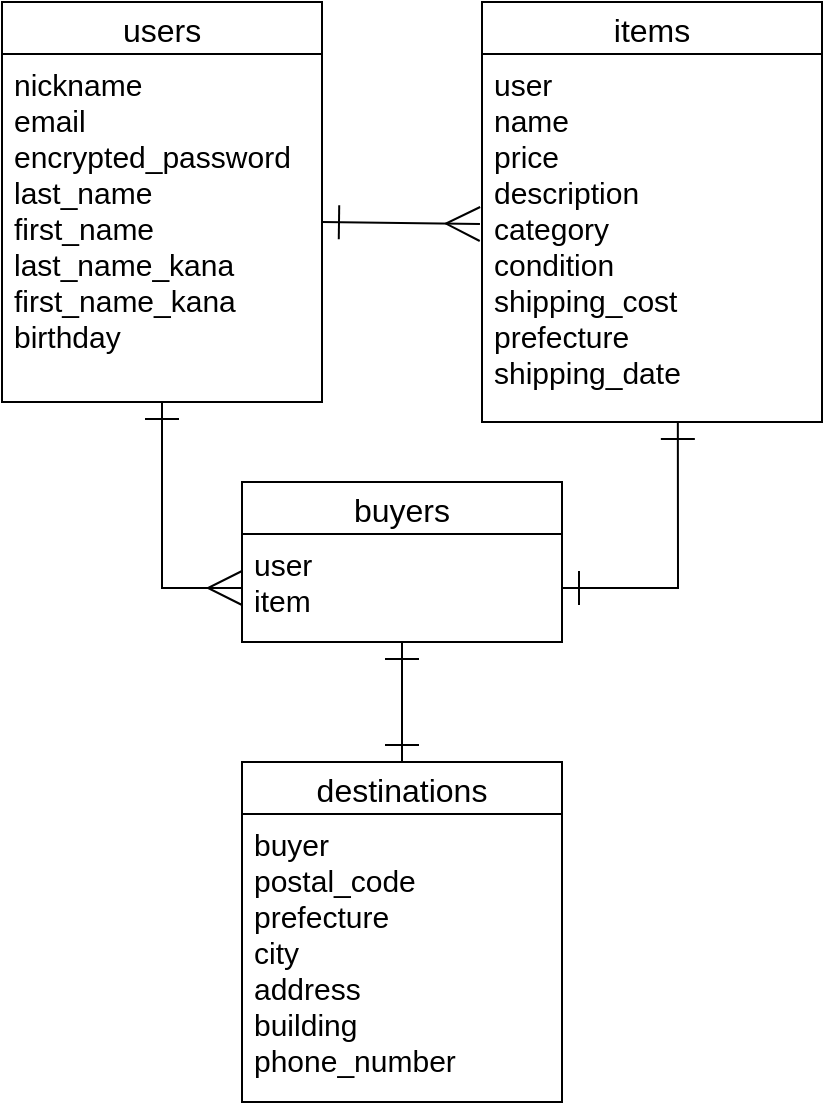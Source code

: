 <mxfile>
    <diagram id="bP4G1HucyhWk08Ag6jhm" name="ページ1">
        <mxGraphModel dx="696" dy="1358" grid="1" gridSize="10" guides="1" tooltips="1" connect="1" arrows="1" fold="1" page="1" pageScale="1" pageWidth="827" pageHeight="1169" math="0" shadow="0">
            <root>
                <mxCell id="0"/>
                <mxCell id="1" parent="0"/>
                <mxCell id="2" value="users" style="swimlane;fontStyle=0;childLayout=stackLayout;horizontal=1;startSize=26;horizontalStack=0;resizeParent=1;resizeParentMax=0;resizeLast=0;collapsible=1;marginBottom=0;align=center;fontSize=16;" parent="1" vertex="1">
                    <mxGeometry x="40" y="-600" width="160" height="200" as="geometry"/>
                </mxCell>
                <mxCell id="3" value="nickname&#10;email&#10;encrypted_password&#10;last_name&#10;first_name&#10;last_name_kana&#10;first_name_kana&#10;birthday" style="text;strokeColor=none;fillColor=none;spacingLeft=4;spacingRight=4;overflow=hidden;rotatable=0;points=[[0,0.5],[1,0.5]];portConstraint=eastwest;fontSize=15;" parent="2" vertex="1">
                    <mxGeometry y="26" width="160" height="174" as="geometry"/>
                </mxCell>
                <mxCell id="39" value="items" style="swimlane;fontStyle=0;childLayout=stackLayout;horizontal=1;startSize=26;horizontalStack=0;resizeParent=1;resizeParentMax=0;resizeLast=0;collapsible=1;marginBottom=0;align=center;fontSize=16;" parent="1" vertex="1">
                    <mxGeometry x="280" y="-600" width="170" height="210" as="geometry"/>
                </mxCell>
                <mxCell id="40" value="user&#10;name&#10;price&#10;description&#10;category&#10;condition&#10;shipping_cost&#10;prefecture&#10;shipping_date" style="text;strokeColor=none;fillColor=none;spacingLeft=4;spacingRight=4;overflow=hidden;rotatable=0;points=[[0,0.5],[1,0.5]];portConstraint=eastwest;fontSize=15;" parent="39" vertex="1">
                    <mxGeometry y="26" width="170" height="184" as="geometry"/>
                </mxCell>
                <mxCell id="44" value="buyers" style="swimlane;fontStyle=0;childLayout=stackLayout;horizontal=1;startSize=26;horizontalStack=0;resizeParent=1;resizeParentMax=0;resizeLast=0;collapsible=1;marginBottom=0;align=center;fontSize=16;" parent="1" vertex="1">
                    <mxGeometry x="160" y="-360" width="160" height="80" as="geometry"/>
                </mxCell>
                <mxCell id="45" value="user&#10;item" style="text;strokeColor=none;fillColor=none;spacingLeft=4;spacingRight=4;overflow=hidden;rotatable=0;points=[[0,0.5],[1,0.5]];portConstraint=eastwest;fontSize=15;" parent="44" vertex="1">
                    <mxGeometry y="26" width="160" height="54" as="geometry"/>
                </mxCell>
                <mxCell id="65" style="edgeStyle=none;rounded=0;orthogonalLoop=1;jettySize=auto;html=1;exitX=0.5;exitY=0;exitDx=0;exitDy=0;startArrow=ERone;startFill=0;startSize=15;endArrow=ERone;endFill=0;endSize=15;" parent="1" source="48" target="45" edge="1">
                    <mxGeometry relative="1" as="geometry"/>
                </mxCell>
                <mxCell id="48" value="destinations" style="swimlane;fontStyle=0;childLayout=stackLayout;horizontal=1;startSize=26;horizontalStack=0;resizeParent=1;resizeParentMax=0;resizeLast=0;collapsible=1;marginBottom=0;align=center;fontSize=16;" parent="1" vertex="1">
                    <mxGeometry x="160" y="-220" width="160" height="170" as="geometry"/>
                </mxCell>
                <mxCell id="49" value="buyer &#10;postal_code&#10;prefecture&#10;city&#10;address&#10;building&#10;phone_number" style="text;strokeColor=none;fillColor=none;spacingLeft=4;spacingRight=4;overflow=hidden;rotatable=0;points=[[0,0.5],[1,0.5]];portConstraint=eastwest;fontSize=15;" parent="48" vertex="1">
                    <mxGeometry y="26" width="160" height="144" as="geometry"/>
                </mxCell>
                <mxCell id="61" style="edgeStyle=none;rounded=0;orthogonalLoop=1;jettySize=auto;html=1;entryX=-0.006;entryY=0.462;entryDx=0;entryDy=0;entryPerimeter=0;startArrow=ERone;startFill=0;endSize=15;startSize=15;endArrow=ERmany;endFill=0;" parent="1" target="40" edge="1">
                    <mxGeometry relative="1" as="geometry">
                        <mxPoint x="200" y="-490" as="sourcePoint"/>
                    </mxGeometry>
                </mxCell>
                <mxCell id="63" style="edgeStyle=none;rounded=0;orthogonalLoop=1;jettySize=auto;html=1;exitX=0;exitY=0.5;exitDx=0;exitDy=0;startArrow=ERmany;startFill=0;startSize=15;endArrow=ERone;endFill=0;endSize=15;" parent="1" source="45" target="3" edge="1">
                    <mxGeometry relative="1" as="geometry">
                        <mxPoint x="119" y="-397" as="targetPoint"/>
                        <Array as="points">
                            <mxPoint x="120" y="-307"/>
                        </Array>
                    </mxGeometry>
                </mxCell>
                <mxCell id="64" style="edgeStyle=none;rounded=0;orthogonalLoop=1;jettySize=auto;html=1;exitX=1;exitY=0.5;exitDx=0;exitDy=0;entryX=0.576;entryY=1;entryDx=0;entryDy=0;entryPerimeter=0;startArrow=ERone;startFill=0;startSize=15;endArrow=ERone;endFill=0;endSize=15;" parent="1" source="45" target="40" edge="1">
                    <mxGeometry relative="1" as="geometry">
                        <Array as="points">
                            <mxPoint x="378" y="-307"/>
                        </Array>
                    </mxGeometry>
                </mxCell>
            </root>
        </mxGraphModel>
    </diagram>
</mxfile>